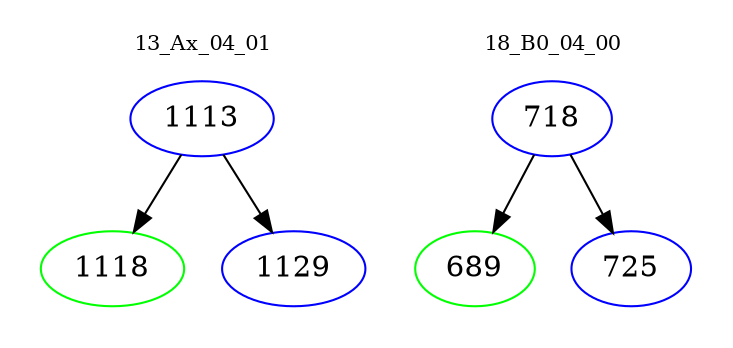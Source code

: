digraph{
subgraph cluster_0 {
color = white
label = "13_Ax_04_01";
fontsize=10;
T0_1113 [label="1113", color="blue"]
T0_1113 -> T0_1118 [color="black"]
T0_1118 [label="1118", color="green"]
T0_1113 -> T0_1129 [color="black"]
T0_1129 [label="1129", color="blue"]
}
subgraph cluster_1 {
color = white
label = "18_B0_04_00";
fontsize=10;
T1_718 [label="718", color="blue"]
T1_718 -> T1_689 [color="black"]
T1_689 [label="689", color="green"]
T1_718 -> T1_725 [color="black"]
T1_725 [label="725", color="blue"]
}
}
